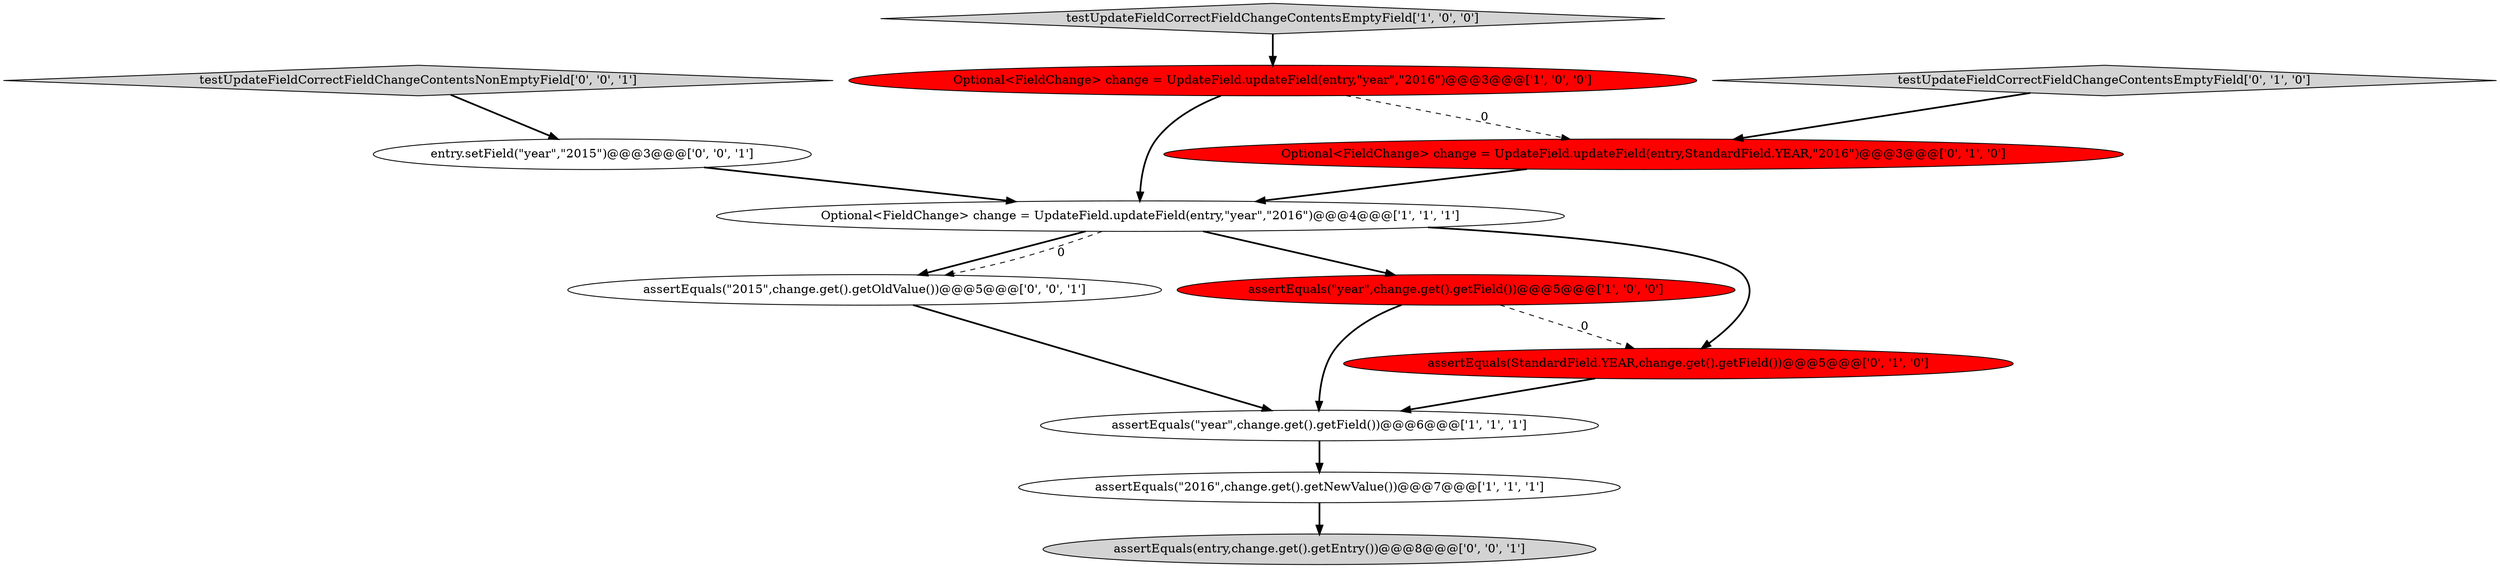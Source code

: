 digraph {
2 [style = filled, label = "testUpdateFieldCorrectFieldChangeContentsEmptyField['1', '0', '0']", fillcolor = lightgray, shape = diamond image = "AAA0AAABBB1BBB"];
4 [style = filled, label = "Optional<FieldChange> change = UpdateField.updateField(entry,\"year\",\"2016\")@@@4@@@['1', '1', '1']", fillcolor = white, shape = ellipse image = "AAA0AAABBB1BBB"];
9 [style = filled, label = "assertEquals(\"2015\",change.get().getOldValue())@@@5@@@['0', '0', '1']", fillcolor = white, shape = ellipse image = "AAA0AAABBB3BBB"];
10 [style = filled, label = "assertEquals(entry,change.get().getEntry())@@@8@@@['0', '0', '1']", fillcolor = lightgray, shape = ellipse image = "AAA0AAABBB3BBB"];
11 [style = filled, label = "entry.setField(\"year\",\"2015\")@@@3@@@['0', '0', '1']", fillcolor = white, shape = ellipse image = "AAA0AAABBB3BBB"];
0 [style = filled, label = "assertEquals(\"year\",change.get().getField())@@@5@@@['1', '0', '0']", fillcolor = red, shape = ellipse image = "AAA1AAABBB1BBB"];
5 [style = filled, label = "assertEquals(\"year\",change.get().getField())@@@6@@@['1', '1', '1']", fillcolor = white, shape = ellipse image = "AAA0AAABBB1BBB"];
1 [style = filled, label = "assertEquals(\"2016\",change.get().getNewValue())@@@7@@@['1', '1', '1']", fillcolor = white, shape = ellipse image = "AAA0AAABBB1BBB"];
6 [style = filled, label = "assertEquals(StandardField.YEAR,change.get().getField())@@@5@@@['0', '1', '0']", fillcolor = red, shape = ellipse image = "AAA1AAABBB2BBB"];
3 [style = filled, label = "Optional<FieldChange> change = UpdateField.updateField(entry,\"year\",\"2016\")@@@3@@@['1', '0', '0']", fillcolor = red, shape = ellipse image = "AAA1AAABBB1BBB"];
12 [style = filled, label = "testUpdateFieldCorrectFieldChangeContentsNonEmptyField['0', '0', '1']", fillcolor = lightgray, shape = diamond image = "AAA0AAABBB3BBB"];
7 [style = filled, label = "testUpdateFieldCorrectFieldChangeContentsEmptyField['0', '1', '0']", fillcolor = lightgray, shape = diamond image = "AAA0AAABBB2BBB"];
8 [style = filled, label = "Optional<FieldChange> change = UpdateField.updateField(entry,StandardField.YEAR,\"2016\")@@@3@@@['0', '1', '0']", fillcolor = red, shape = ellipse image = "AAA1AAABBB2BBB"];
9->5 [style = bold, label=""];
4->9 [style = bold, label=""];
3->8 [style = dashed, label="0"];
5->1 [style = bold, label=""];
6->5 [style = bold, label=""];
11->4 [style = bold, label=""];
4->9 [style = dashed, label="0"];
0->6 [style = dashed, label="0"];
8->4 [style = bold, label=""];
7->8 [style = bold, label=""];
1->10 [style = bold, label=""];
4->6 [style = bold, label=""];
3->4 [style = bold, label=""];
2->3 [style = bold, label=""];
4->0 [style = bold, label=""];
0->5 [style = bold, label=""];
12->11 [style = bold, label=""];
}
